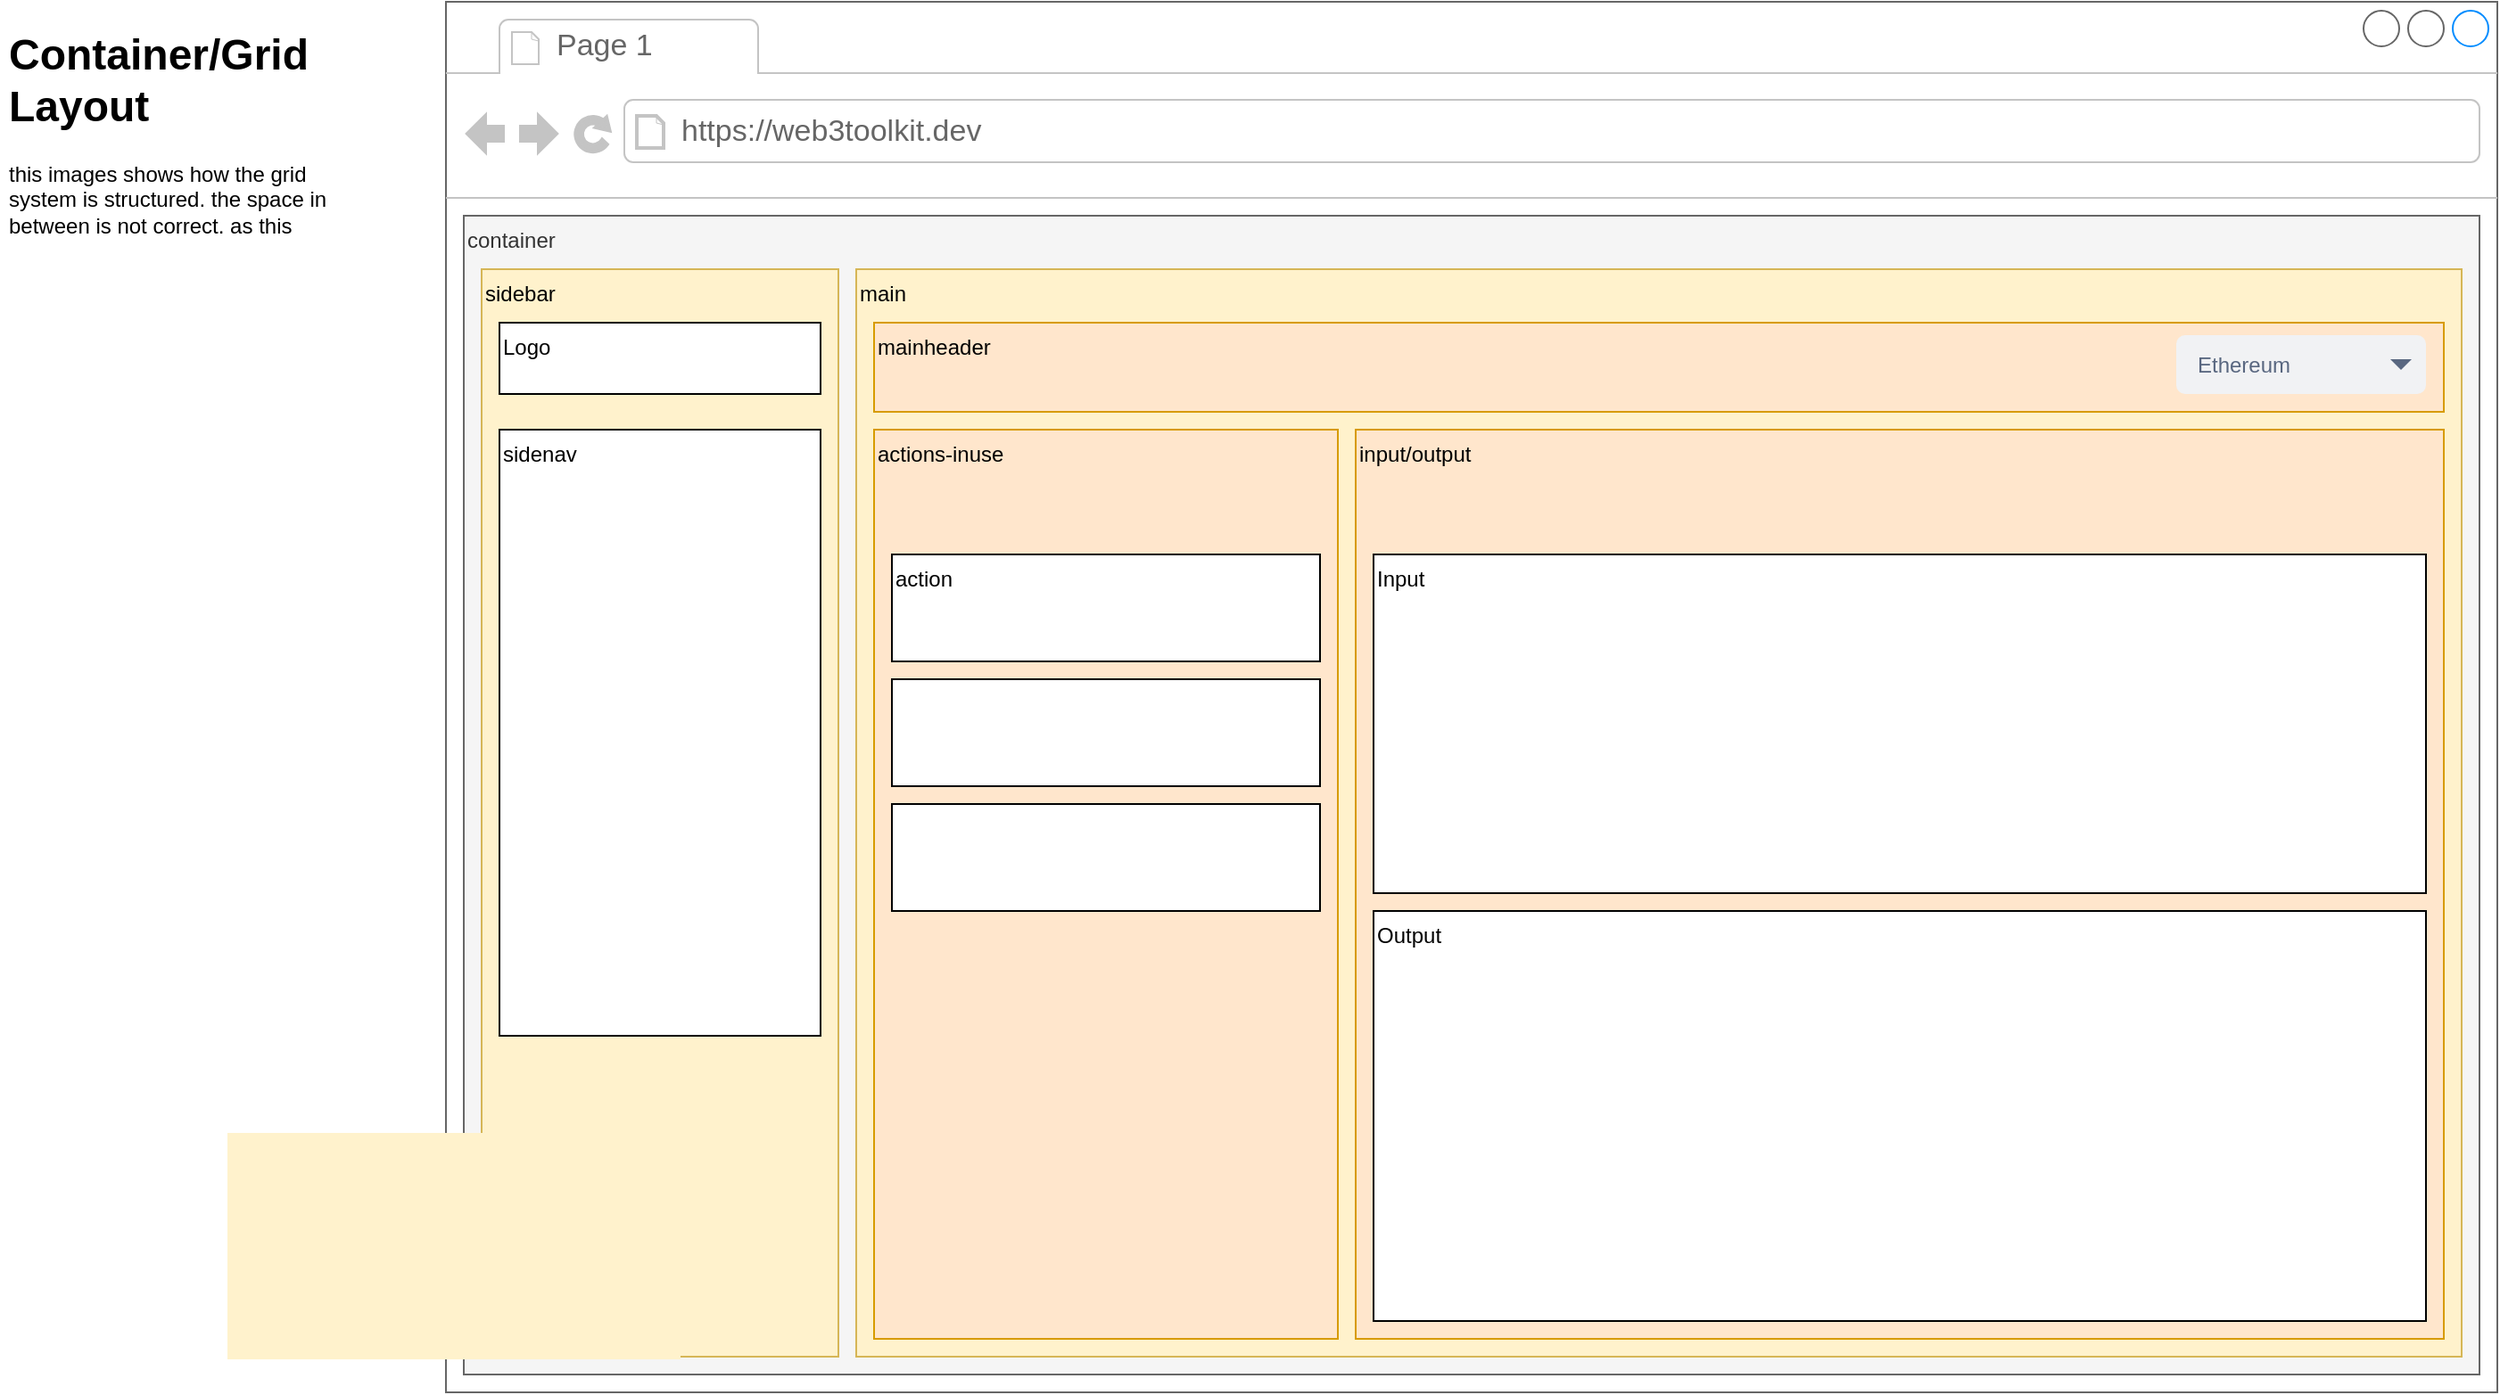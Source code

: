 <mxfile version="16.5.1" type="device"><diagram id="3-cAj3V4vFxRDtfZPN4U" name="Layout"><mxGraphModel dx="1675" dy="1300" grid="1" gridSize="10" guides="1" tooltips="1" connect="1" arrows="1" fold="1" page="1" pageScale="1" pageWidth="850" pageHeight="1100" math="0" shadow="0"><root><mxCell id="RZp6OpLTO9H3QgokEeUe-0"/><mxCell id="RZp6OpLTO9H3QgokEeUe-1" parent="RZp6OpLTO9H3QgokEeUe-0"/><mxCell id="RZp6OpLTO9H3QgokEeUe-2" value="" style="strokeWidth=1;shadow=0;dashed=0;align=left;html=1;shape=mxgraph.mockup.containers.browserWindow;rSize=0;strokeColor=#666666;strokeColor2=#008cff;strokeColor3=#c4c4c4;mainText=,;recursiveResize=0;verticalAlign=top;" vertex="1" parent="RZp6OpLTO9H3QgokEeUe-1"><mxGeometry x="280" y="90" width="1150" height="780" as="geometry"/></mxCell><mxCell id="RZp6OpLTO9H3QgokEeUe-3" value="Page 1" style="strokeWidth=1;shadow=0;dashed=0;align=center;html=1;shape=mxgraph.mockup.containers.anchor;fontSize=17;fontColor=#666666;align=left;" vertex="1" parent="RZp6OpLTO9H3QgokEeUe-2"><mxGeometry x="60" y="12" width="110" height="26" as="geometry"/></mxCell><mxCell id="RZp6OpLTO9H3QgokEeUe-4" value="https://web3toolkit.dev" style="strokeWidth=1;shadow=0;dashed=0;align=center;html=1;shape=mxgraph.mockup.containers.anchor;rSize=0;fontSize=17;fontColor=#666666;align=left;" vertex="1" parent="RZp6OpLTO9H3QgokEeUe-2"><mxGeometry x="130" y="60" width="250" height="26" as="geometry"/></mxCell><mxCell id="RZp6OpLTO9H3QgokEeUe-17" value="container" style="rounded=0;whiteSpace=wrap;html=1;fillColor=#f5f5f5;fontColor=#333333;strokeColor=#666666;align=left;verticalAlign=top;" vertex="1" parent="RZp6OpLTO9H3QgokEeUe-2"><mxGeometry x="10" y="120" width="1130" height="650" as="geometry"/></mxCell><mxCell id="RZp6OpLTO9H3QgokEeUe-18" value="sidebar" style="rounded=0;whiteSpace=wrap;html=1;fillColor=#fff2cc;strokeColor=#d6b656;align=left;verticalAlign=top;" vertex="1" parent="RZp6OpLTO9H3QgokEeUe-2"><mxGeometry x="20" y="150" width="200" height="610" as="geometry"/></mxCell><mxCell id="RZp6OpLTO9H3QgokEeUe-20" value="main" style="rounded=0;whiteSpace=wrap;html=1;fillColor=#fff2cc;strokeColor=#d6b656;align=left;verticalAlign=top;" vertex="1" parent="RZp6OpLTO9H3QgokEeUe-2"><mxGeometry x="230" y="150" width="900" height="610" as="geometry"/></mxCell><mxCell id="RZp6OpLTO9H3QgokEeUe-19" value="actions-inuse" style="rounded=0;whiteSpace=wrap;html=1;fillColor=#ffe6cc;strokeColor=#d79b00;verticalAlign=top;align=left;" vertex="1" parent="RZp6OpLTO9H3QgokEeUe-2"><mxGeometry x="240" y="240" width="260" height="510" as="geometry"/></mxCell><mxCell id="RZp6OpLTO9H3QgokEeUe-21" value="action" style="rounded=0;whiteSpace=wrap;html=1;verticalAlign=top;align=left;" vertex="1" parent="RZp6OpLTO9H3QgokEeUe-2"><mxGeometry x="250" y="310" width="240" height="60" as="geometry"/></mxCell><mxCell id="RZp6OpLTO9H3QgokEeUe-22" value="" style="rounded=0;whiteSpace=wrap;html=1;verticalAlign=top;align=left;" vertex="1" parent="RZp6OpLTO9H3QgokEeUe-2"><mxGeometry x="250" y="380" width="240" height="60" as="geometry"/></mxCell><mxCell id="RZp6OpLTO9H3QgokEeUe-23" value="" style="rounded=0;whiteSpace=wrap;html=1;verticalAlign=top;align=left;" vertex="1" parent="RZp6OpLTO9H3QgokEeUe-2"><mxGeometry x="250" y="450" width="240" height="60" as="geometry"/></mxCell><mxCell id="RZp6OpLTO9H3QgokEeUe-24" value="input/output" style="rounded=0;whiteSpace=wrap;html=1;fillColor=#ffe6cc;strokeColor=#d79b00;verticalAlign=top;align=left;" vertex="1" parent="RZp6OpLTO9H3QgokEeUe-2"><mxGeometry x="510" y="240" width="610" height="510" as="geometry"/></mxCell><mxCell id="RZp6OpLTO9H3QgokEeUe-25" value="Logo" style="rounded=0;whiteSpace=wrap;html=1;verticalAlign=top;align=left;" vertex="1" parent="RZp6OpLTO9H3QgokEeUe-2"><mxGeometry x="30" y="180" width="180" height="40" as="geometry"/></mxCell><mxCell id="RZp6OpLTO9H3QgokEeUe-26" value="sidenav" style="rounded=0;whiteSpace=wrap;html=1;verticalAlign=top;align=left;" vertex="1" parent="RZp6OpLTO9H3QgokEeUe-2"><mxGeometry x="30" y="240" width="180" height="340" as="geometry"/></mxCell><mxCell id="RZp6OpLTO9H3QgokEeUe-27" value="mainheader" style="rounded=0;whiteSpace=wrap;html=1;fillColor=#ffe6cc;strokeColor=#d79b00;verticalAlign=top;align=left;" vertex="1" parent="RZp6OpLTO9H3QgokEeUe-2"><mxGeometry x="240" y="180" width="880" height="50" as="geometry"/></mxCell><mxCell id="RZp6OpLTO9H3QgokEeUe-6" value="Ethereum" style="rounded=1;fillColor=#F1F2F4;strokeColor=none;html=1;fontColor=#596780;align=left;fontSize=12;spacingLeft=10;sketch=0;" vertex="1" parent="RZp6OpLTO9H3QgokEeUe-2"><mxGeometry x="970" y="187" width="140" height="33" as="geometry"/></mxCell><mxCell id="RZp6OpLTO9H3QgokEeUe-7" value="" style="shape=triangle;direction=south;fillColor=#596780;strokeColor=none;html=1;sketch=0;" vertex="1" parent="RZp6OpLTO9H3QgokEeUe-6"><mxGeometry x="1" y="0.5" width="12" height="6" relative="1" as="geometry"><mxPoint x="-20" y="-3" as="offset"/></mxGeometry></mxCell><mxCell id="RZp6OpLTO9H3QgokEeUe-28" value="Input" style="rounded=0;whiteSpace=wrap;html=1;verticalAlign=top;align=left;" vertex="1" parent="RZp6OpLTO9H3QgokEeUe-2"><mxGeometry x="520" y="310" width="590" height="190" as="geometry"/></mxCell><mxCell id="RZp6OpLTO9H3QgokEeUe-29" value="Output" style="rounded=0;whiteSpace=wrap;html=1;verticalAlign=top;align=left;" vertex="1" parent="RZp6OpLTO9H3QgokEeUe-2"><mxGeometry x="520" y="510" width="590" height="230" as="geometry"/></mxCell><mxCell id="RZp6OpLTO9H3QgokEeUe-30" value="&lt;h1&gt;Container/Grid Layout&lt;/h1&gt;&lt;div&gt;this images shows how the grid system is structured. the space in between is not correct, as this only focusses on how the rows and columns should be.&lt;/div&gt;" style="text;html=1;strokeColor=none;fillColor=none;spacing=5;spacingTop=-20;whiteSpace=wrap;overflow=hidden;rounded=0;" vertex="1" parent="RZp6OpLTO9H3QgokEeUe-1"><mxGeometry x="30" y="100" width="190" height="120" as="geometry"/></mxCell></root></mxGraphModel></diagram></mxfile>
